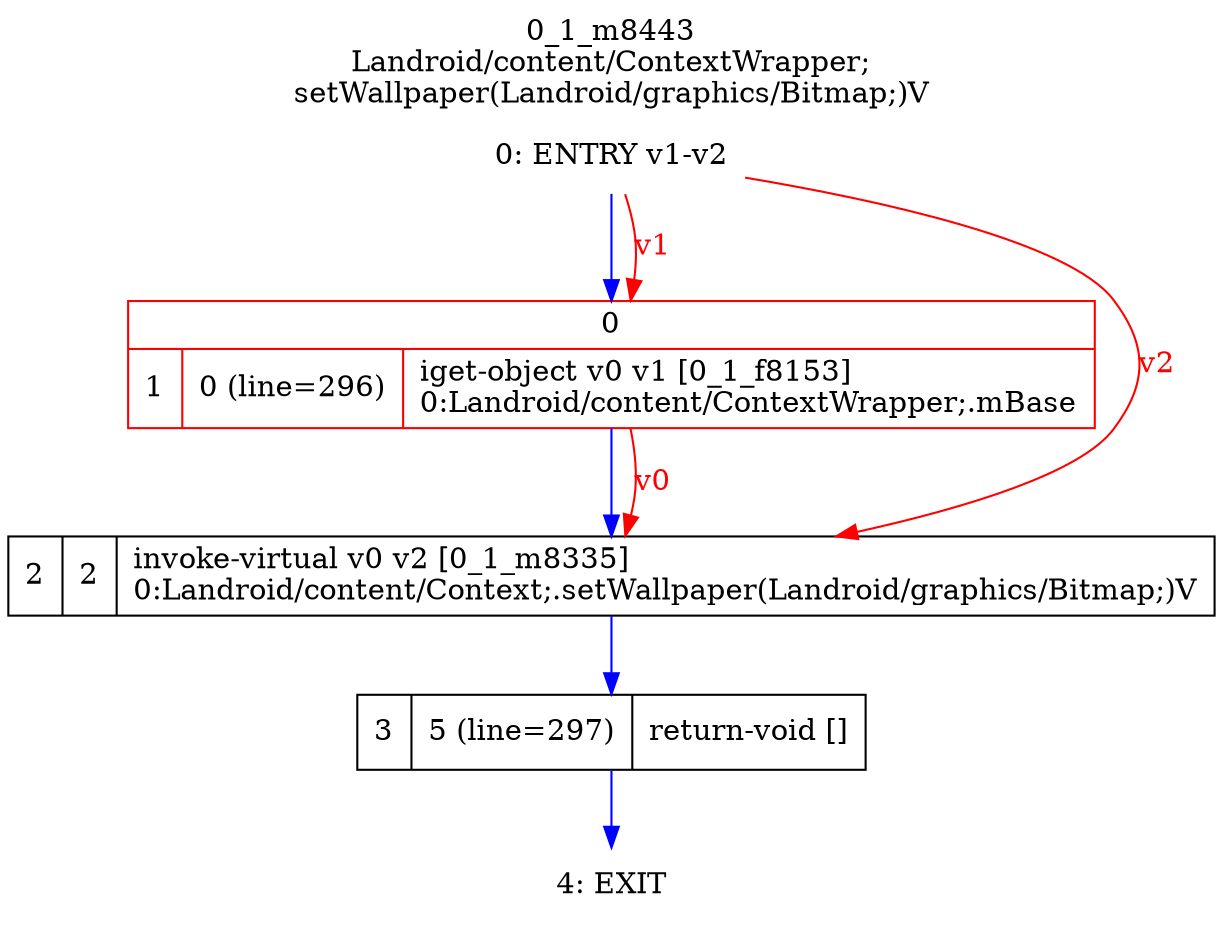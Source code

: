 digraph G {
rankdir=UD;
labelloc=t;
label="0_1_m8443\nLandroid/content/ContextWrapper;
setWallpaper(Landroid/graphics/Bitmap;)V";
0[label="0: ENTRY v1-v2",shape=plaintext];
1[label="{0|{1|0 (line=296)|iget-object v0 v1 [0_1_f8153]\l0:Landroid/content/ContextWrapper;.mBase\l}}",shape=record, color=red];
2[label="2|2|invoke-virtual v0 v2 [0_1_m8335]\l0:Landroid/content/Context;.setWallpaper(Landroid/graphics/Bitmap;)V\l",shape=record,URL="0_1_m8335.dot"];
3[label="3|5 (line=297)|return-void []\l",shape=record];
4[label="4: EXIT",shape=plaintext];
0->1 [color=blue, fontcolor=blue,weight=100, taillabel=""];
1->2 [color=blue, fontcolor=blue,weight=100, taillabel=""];
2->3 [color=blue, fontcolor=blue,weight=100, taillabel=""];
3->4 [color=blue, fontcolor=blue,weight=100, taillabel=""];
0->1 [color=red, fontcolor=red, label="v1"];
0->2 [color=red, fontcolor=red, label="v2"];
1->2 [color=red, fontcolor=red, label="v0"];
}

